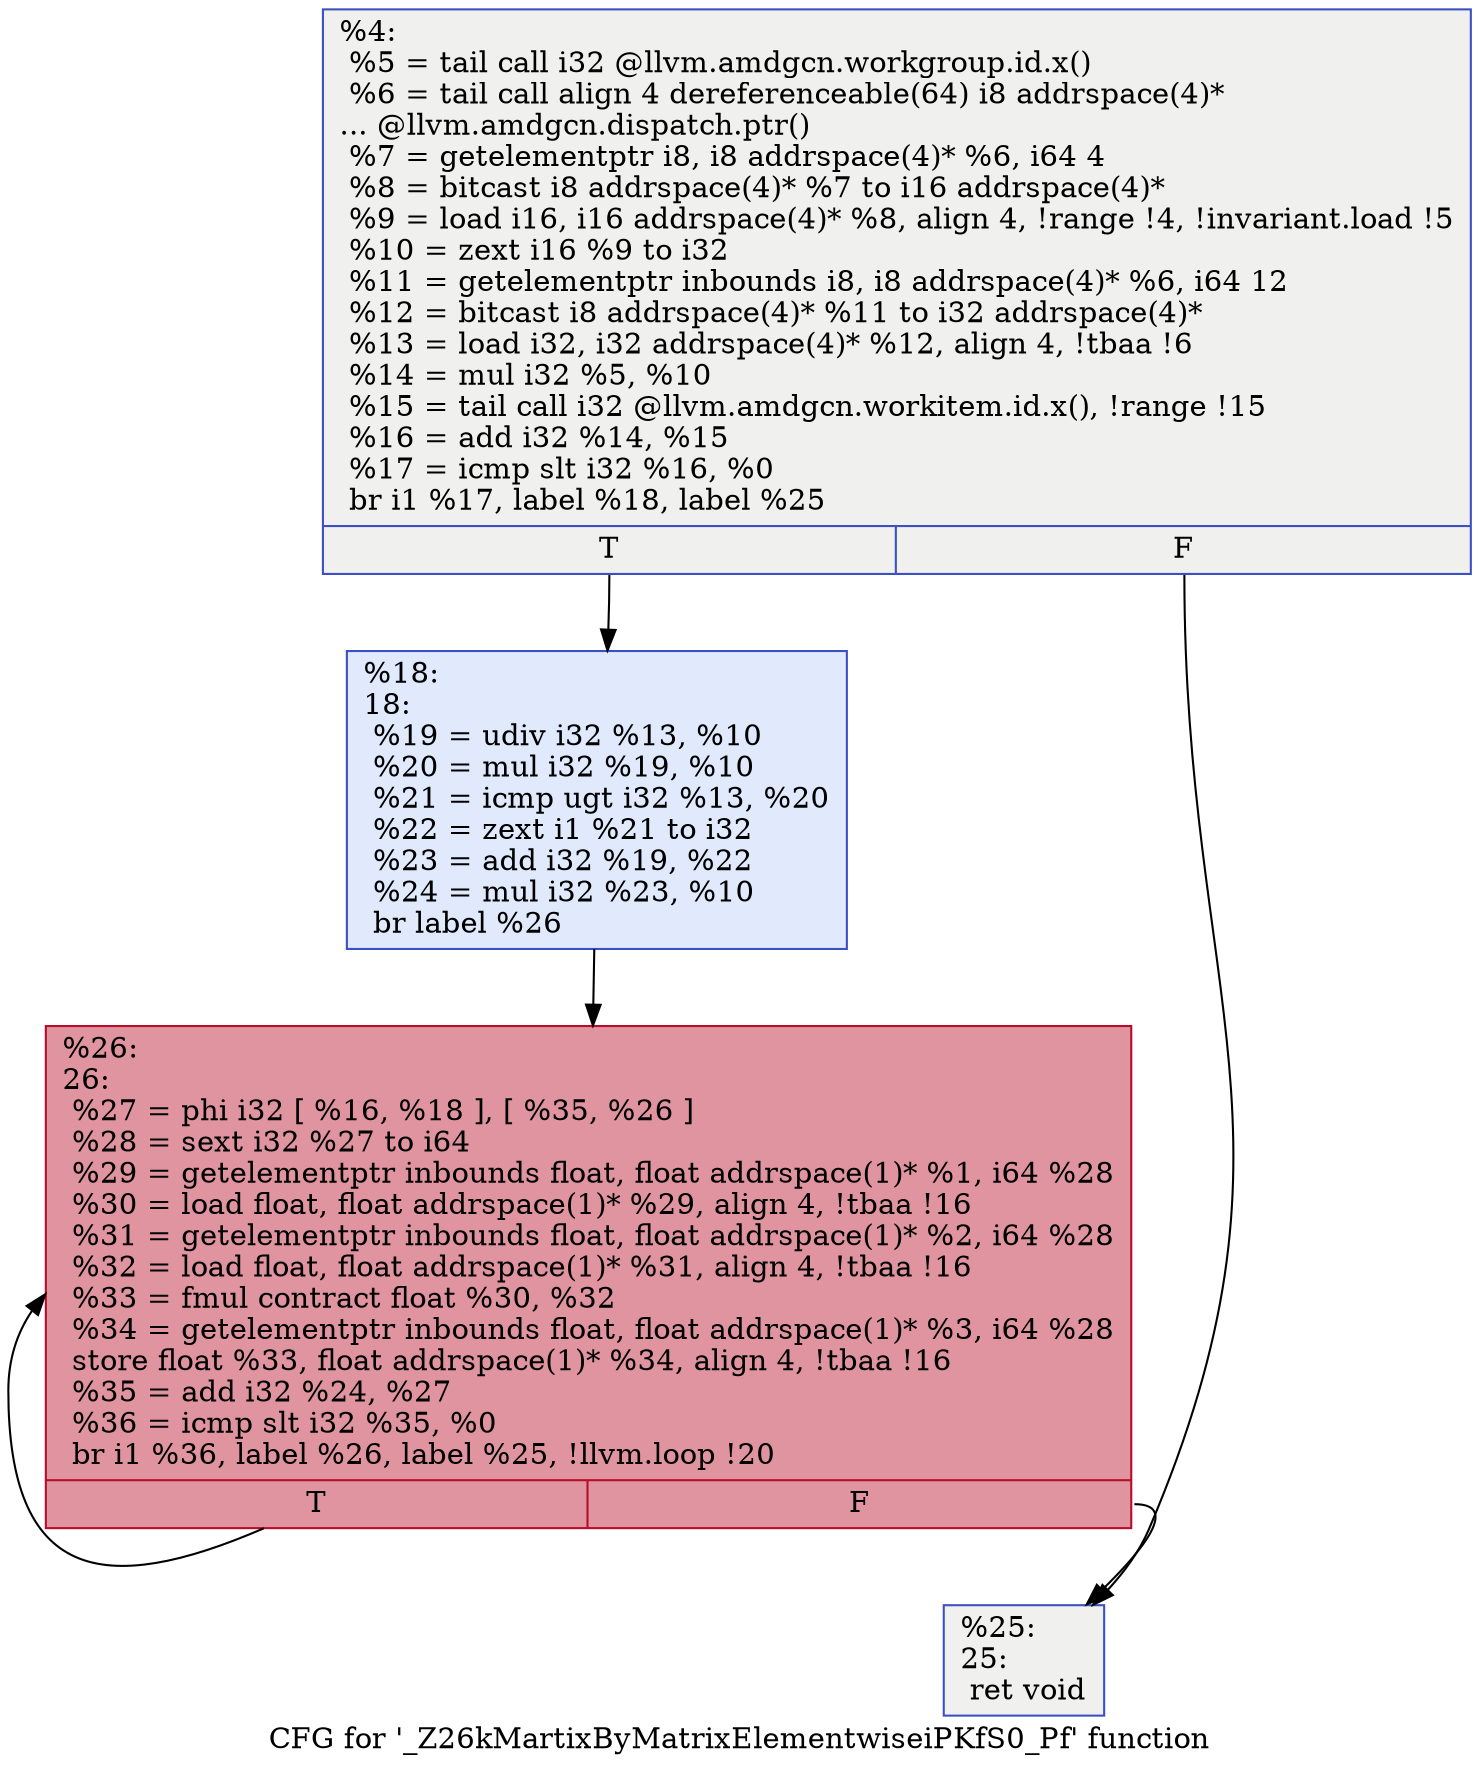 digraph "CFG for '_Z26kMartixByMatrixElementwiseiPKfS0_Pf' function" {
	label="CFG for '_Z26kMartixByMatrixElementwiseiPKfS0_Pf' function";

	Node0x484c520 [shape=record,color="#3d50c3ff", style=filled, fillcolor="#dedcdb70",label="{%4:\l  %5 = tail call i32 @llvm.amdgcn.workgroup.id.x()\l  %6 = tail call align 4 dereferenceable(64) i8 addrspace(4)*\l... @llvm.amdgcn.dispatch.ptr()\l  %7 = getelementptr i8, i8 addrspace(4)* %6, i64 4\l  %8 = bitcast i8 addrspace(4)* %7 to i16 addrspace(4)*\l  %9 = load i16, i16 addrspace(4)* %8, align 4, !range !4, !invariant.load !5\l  %10 = zext i16 %9 to i32\l  %11 = getelementptr inbounds i8, i8 addrspace(4)* %6, i64 12\l  %12 = bitcast i8 addrspace(4)* %11 to i32 addrspace(4)*\l  %13 = load i32, i32 addrspace(4)* %12, align 4, !tbaa !6\l  %14 = mul i32 %5, %10\l  %15 = tail call i32 @llvm.amdgcn.workitem.id.x(), !range !15\l  %16 = add i32 %14, %15\l  %17 = icmp slt i32 %16, %0\l  br i1 %17, label %18, label %25\l|{<s0>T|<s1>F}}"];
	Node0x484c520:s0 -> Node0x484e7e0;
	Node0x484c520:s1 -> Node0x484e870;
	Node0x484e7e0 [shape=record,color="#3d50c3ff", style=filled, fillcolor="#b9d0f970",label="{%18:\l18:                                               \l  %19 = udiv i32 %13, %10\l  %20 = mul i32 %19, %10\l  %21 = icmp ugt i32 %13, %20\l  %22 = zext i1 %21 to i32\l  %23 = add i32 %19, %22\l  %24 = mul i32 %23, %10\l  br label %26\l}"];
	Node0x484e7e0 -> Node0x484ecf0;
	Node0x484e870 [shape=record,color="#3d50c3ff", style=filled, fillcolor="#dedcdb70",label="{%25:\l25:                                               \l  ret void\l}"];
	Node0x484ecf0 [shape=record,color="#b70d28ff", style=filled, fillcolor="#b70d2870",label="{%26:\l26:                                               \l  %27 = phi i32 [ %16, %18 ], [ %35, %26 ]\l  %28 = sext i32 %27 to i64\l  %29 = getelementptr inbounds float, float addrspace(1)* %1, i64 %28\l  %30 = load float, float addrspace(1)* %29, align 4, !tbaa !16\l  %31 = getelementptr inbounds float, float addrspace(1)* %2, i64 %28\l  %32 = load float, float addrspace(1)* %31, align 4, !tbaa !16\l  %33 = fmul contract float %30, %32\l  %34 = getelementptr inbounds float, float addrspace(1)* %3, i64 %28\l  store float %33, float addrspace(1)* %34, align 4, !tbaa !16\l  %35 = add i32 %24, %27\l  %36 = icmp slt i32 %35, %0\l  br i1 %36, label %26, label %25, !llvm.loop !20\l|{<s0>T|<s1>F}}"];
	Node0x484ecf0:s0 -> Node0x484ecf0;
	Node0x484ecf0:s1 -> Node0x484e870;
}
